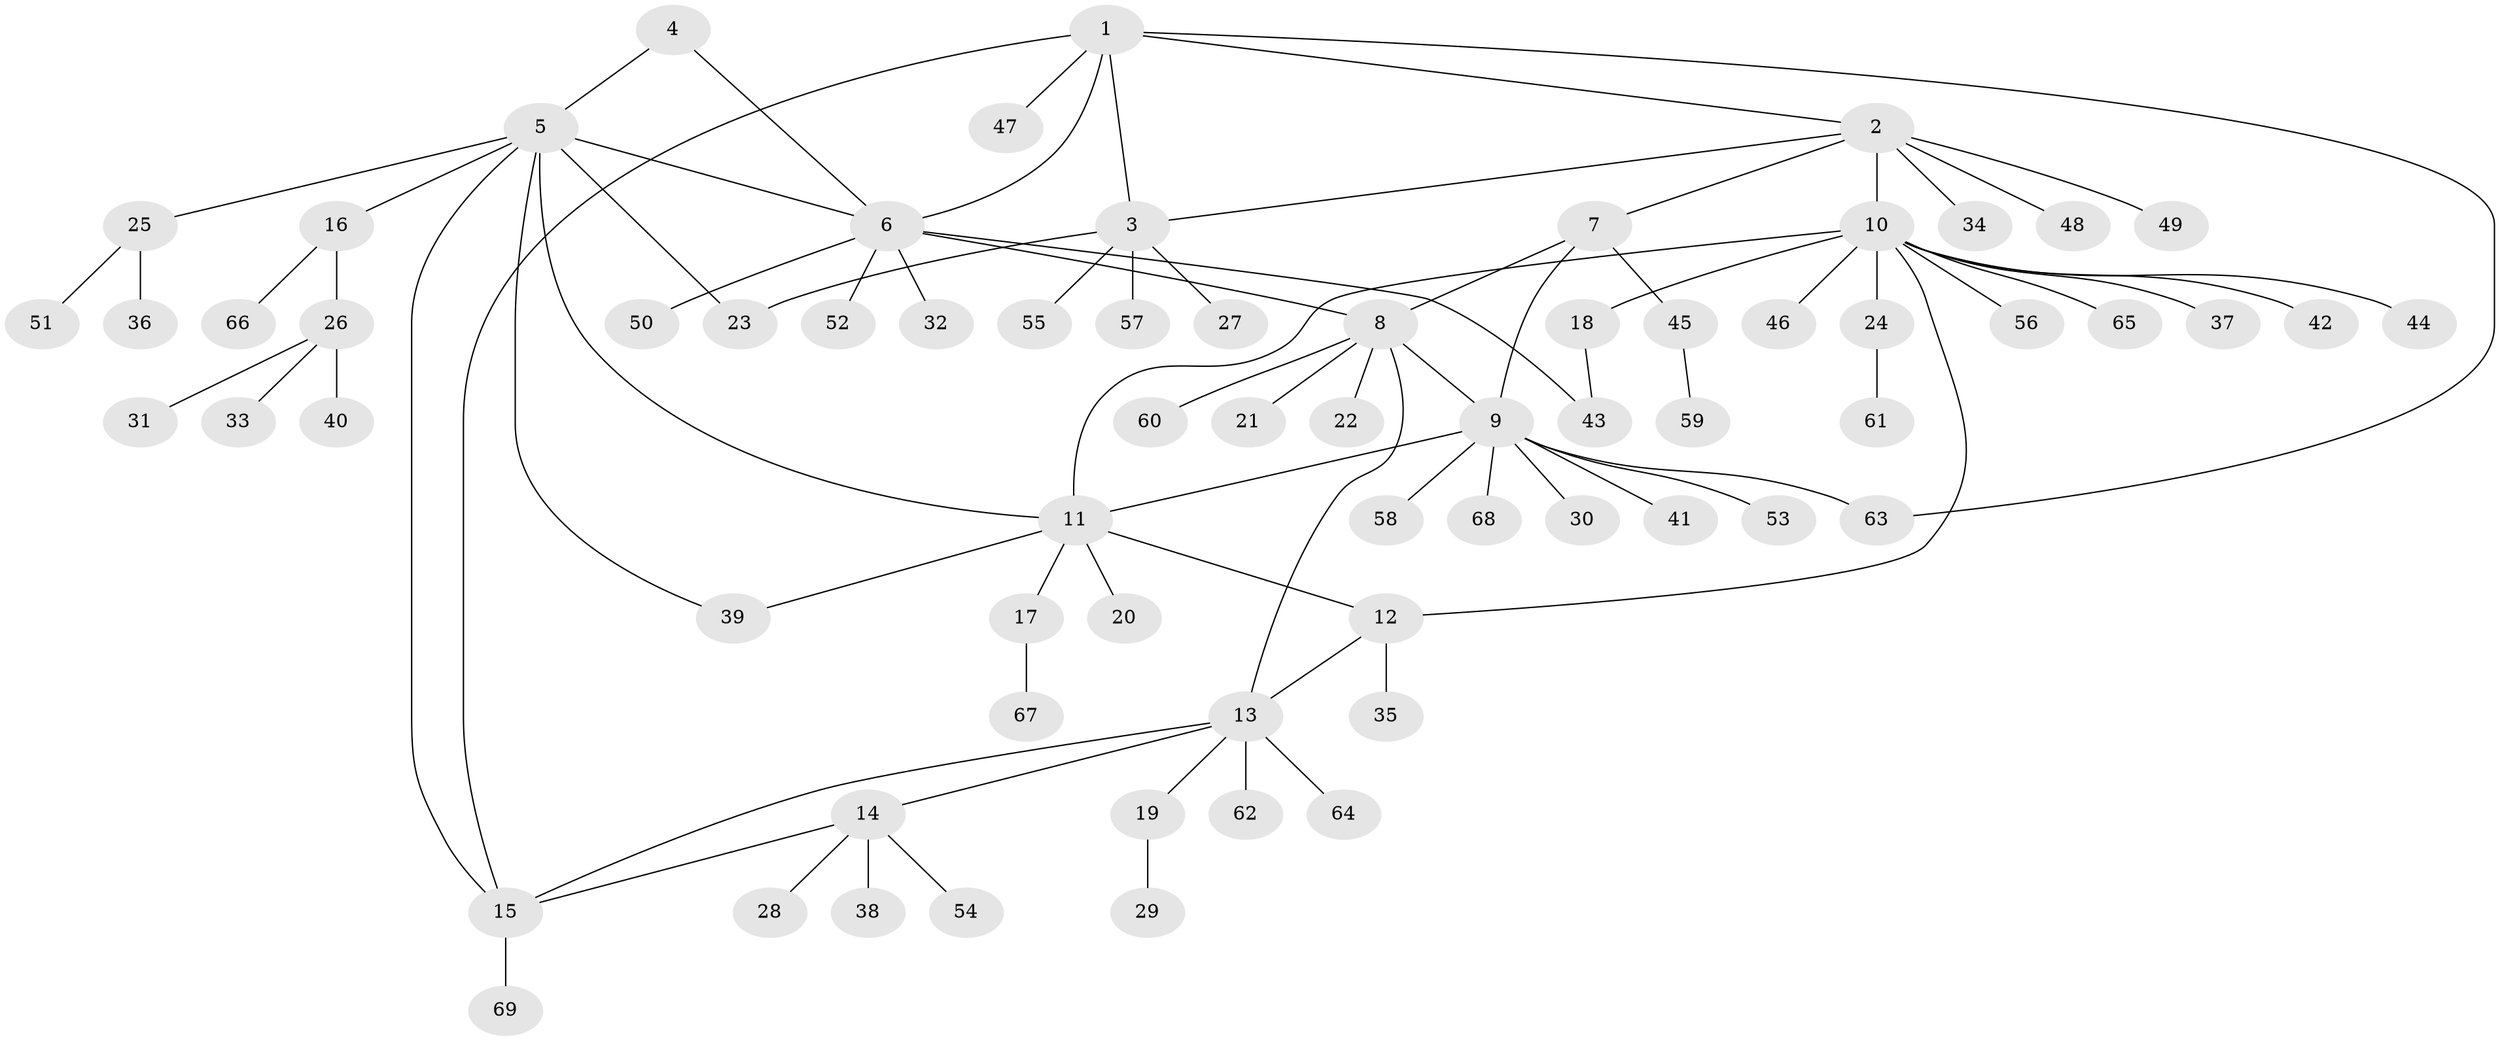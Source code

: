 // Generated by graph-tools (version 1.1) at 2025/37/03/09/25 02:37:45]
// undirected, 69 vertices, 83 edges
graph export_dot {
graph [start="1"]
  node [color=gray90,style=filled];
  1;
  2;
  3;
  4;
  5;
  6;
  7;
  8;
  9;
  10;
  11;
  12;
  13;
  14;
  15;
  16;
  17;
  18;
  19;
  20;
  21;
  22;
  23;
  24;
  25;
  26;
  27;
  28;
  29;
  30;
  31;
  32;
  33;
  34;
  35;
  36;
  37;
  38;
  39;
  40;
  41;
  42;
  43;
  44;
  45;
  46;
  47;
  48;
  49;
  50;
  51;
  52;
  53;
  54;
  55;
  56;
  57;
  58;
  59;
  60;
  61;
  62;
  63;
  64;
  65;
  66;
  67;
  68;
  69;
  1 -- 2;
  1 -- 3;
  1 -- 6;
  1 -- 15;
  1 -- 47;
  1 -- 63;
  2 -- 3;
  2 -- 7;
  2 -- 10;
  2 -- 34;
  2 -- 48;
  2 -- 49;
  3 -- 23;
  3 -- 27;
  3 -- 55;
  3 -- 57;
  4 -- 5;
  4 -- 6;
  5 -- 6;
  5 -- 11;
  5 -- 15;
  5 -- 16;
  5 -- 23;
  5 -- 25;
  5 -- 39;
  6 -- 8;
  6 -- 32;
  6 -- 43;
  6 -- 50;
  6 -- 52;
  7 -- 8;
  7 -- 9;
  7 -- 45;
  8 -- 9;
  8 -- 13;
  8 -- 21;
  8 -- 22;
  8 -- 60;
  9 -- 11;
  9 -- 30;
  9 -- 41;
  9 -- 53;
  9 -- 58;
  9 -- 63;
  9 -- 68;
  10 -- 11;
  10 -- 12;
  10 -- 18;
  10 -- 24;
  10 -- 37;
  10 -- 42;
  10 -- 44;
  10 -- 46;
  10 -- 56;
  10 -- 65;
  11 -- 12;
  11 -- 17;
  11 -- 20;
  11 -- 39;
  12 -- 13;
  12 -- 35;
  13 -- 14;
  13 -- 15;
  13 -- 19;
  13 -- 62;
  13 -- 64;
  14 -- 15;
  14 -- 28;
  14 -- 38;
  14 -- 54;
  15 -- 69;
  16 -- 26;
  16 -- 66;
  17 -- 67;
  18 -- 43;
  19 -- 29;
  24 -- 61;
  25 -- 36;
  25 -- 51;
  26 -- 31;
  26 -- 33;
  26 -- 40;
  45 -- 59;
}
